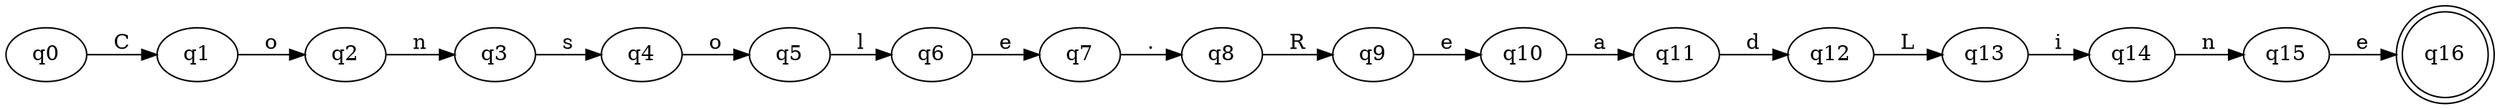 digraph G {
rankdir=LR;
q0 -> q1 [label="C"];
q1 -> q2 [label="o"];
q2 -> q3 [label="n"];
q3 -> q4 [label="s"];
q4 -> q5 [label="o"];
q5 -> q6 [label="l"];
q6 -> q7 [label="e"];
q7 -> q8 [label="."];
q8 -> q9 [label="R"];
q9 -> q10 [label="e"];
q10 -> q11 [label="a"];
q11 -> q12 [label="d"];
q12 -> q13 [label="L"];
q13 -> q14 [label="i"];
q14 -> q15 [label="n"];
q15 -> q16 [label="e"];
q16 [shape=doublecircle];
}